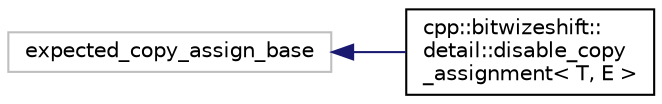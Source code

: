 digraph "Graphical Class Hierarchy"
{
  edge [fontname="Helvetica",fontsize="10",labelfontname="Helvetica",labelfontsize="10"];
  node [fontname="Helvetica",fontsize="10",shape=record];
  rankdir="LR";
  Node37 [label="expected_copy_assign_base",height=0.2,width=0.4,color="grey75", fillcolor="white", style="filled"];
  Node37 -> Node0 [dir="back",color="midnightblue",fontsize="10",style="solid",fontname="Helvetica"];
  Node0 [label="cpp::bitwizeshift::\ldetail::disable_copy\l_assignment\< T, E \>",height=0.2,width=0.4,color="black", fillcolor="white", style="filled",URL="$dd/de4/structcpp_1_1bitwizeshift_1_1detail_1_1disable__copy__assignment.html"];
}
